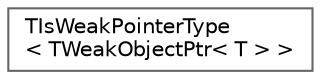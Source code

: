 digraph "Graphical Class Hierarchy"
{
 // INTERACTIVE_SVG=YES
 // LATEX_PDF_SIZE
  bgcolor="transparent";
  edge [fontname=Helvetica,fontsize=10,labelfontname=Helvetica,labelfontsize=10];
  node [fontname=Helvetica,fontsize=10,shape=box,height=0.2,width=0.4];
  rankdir="LR";
  Node0 [id="Node000000",label="TIsWeakPointerType\l\< TWeakObjectPtr\< T \> \>",height=0.2,width=0.4,color="grey40", fillcolor="white", style="filled",URL="$de/d2e/structTIsWeakPointerType_3_01TWeakObjectPtr_3_01T_01_4_01_4.html",tooltip=" "];
}
